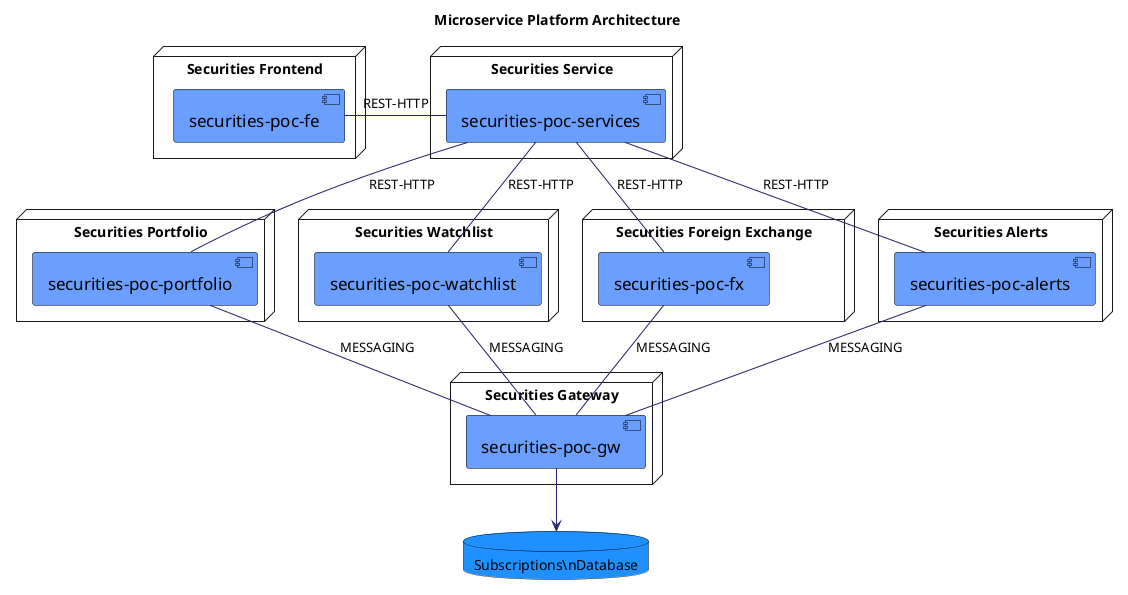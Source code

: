 @startuml

skinparam componentStyle uml2

skinparam component {
    FontColor          black
    AttributeFontColor black
    FontSize           17
    AttributeFontSize  15
    AttributeFontname  Droid Sans Mono
    BackgroundColor    #6A9EFF
    BorderColor        black
    ArrowColor         #222266
}

skinparam database {
	BackgroundColor DodgerBlue
	BorderColor Black
}

title Microservice Platform Architecture

node "Securities Frontend" {
  [securities-poc-fe]
}

node "Securities Portfolio" {
  [securities-poc-portfolio]
}

node "Securities Watchlist" {
  [securities-poc-watchlist]
}

node "Securities Foreign Exchange" {
  [securities-poc-fx]
}

node "Securities Alerts" {
  [securities-poc-alerts]
}




node "Securities Service" {
  [securities-poc-fe] - [securities-poc-services] : REST-HTTP
  '[services-api] <-- [securities-poc-services] : implementation
  [securities-poc-services] -- [securities-poc-portfolio]  : REST-HTTP
  [securities-poc-services] -- [securities-poc-watchlist]  : REST-HTTP
  [securities-poc-services] -- [securities-poc-fx]  : REST-HTTP
  [securities-poc-services] -- [securities-poc-alerts]  : REST-HTTP
}


database securitiesPocGatewayDatabase [Subscriptions\nDatabase
]

node "Securities Gateway" {
  [securities-poc-gw]
  [securities-poc-gw] --> securitiesPocGatewayDatabase
  [securities-poc-portfolio] -- [securities-poc-gw]  : MESSAGING
  [securities-poc-watchlist] -- [securities-poc-gw]  : MESSAGING
  [securities-poc-fx] -- [securities-poc-gw]  : MESSAGING
  [securities-poc-alerts] -- [securities-poc-gw]  : MESSAGING
}


@enduml
